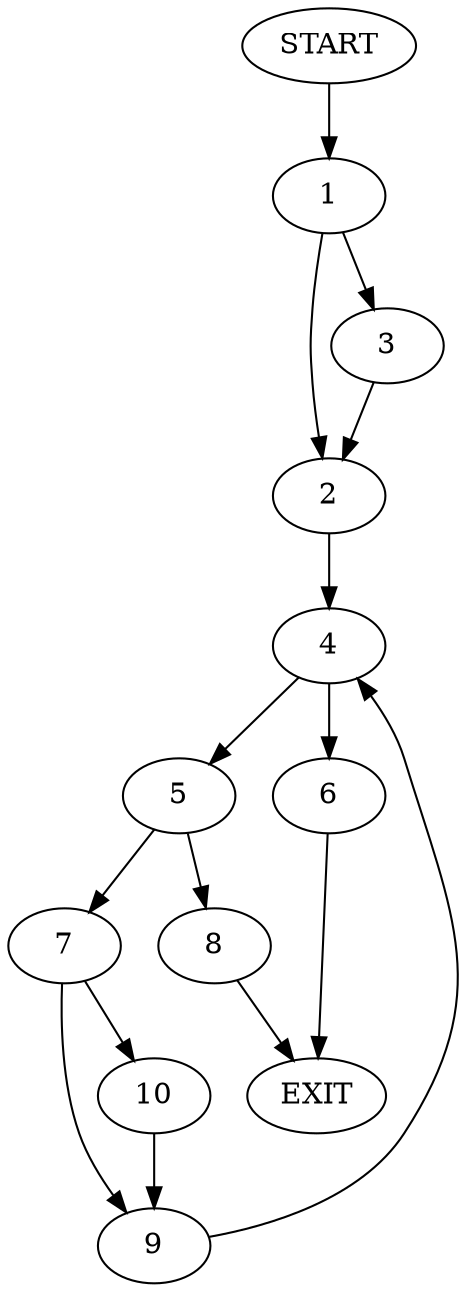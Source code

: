 digraph {
0 [label="START"]
11 [label="EXIT"]
0 -> 1
1 -> 2
1 -> 3
3 -> 2
2 -> 4
4 -> 5
4 -> 6
6 -> 11
5 -> 7
5 -> 8
8 -> 11
7 -> 9
7 -> 10
9 -> 4
10 -> 9
}
